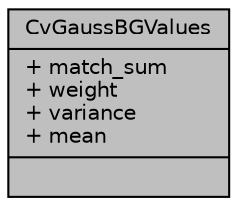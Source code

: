 digraph "CvGaussBGValues"
{
 // LATEX_PDF_SIZE
  edge [fontname="Helvetica",fontsize="10",labelfontname="Helvetica",labelfontsize="10"];
  node [fontname="Helvetica",fontsize="10",shape=record];
  Node1 [label="{CvGaussBGValues\n|+ match_sum\l+ weight\l+ variance\l+ mean\l|}",height=0.2,width=0.4,color="black", fillcolor="grey75", style="filled", fontcolor="black",tooltip=" "];
}
